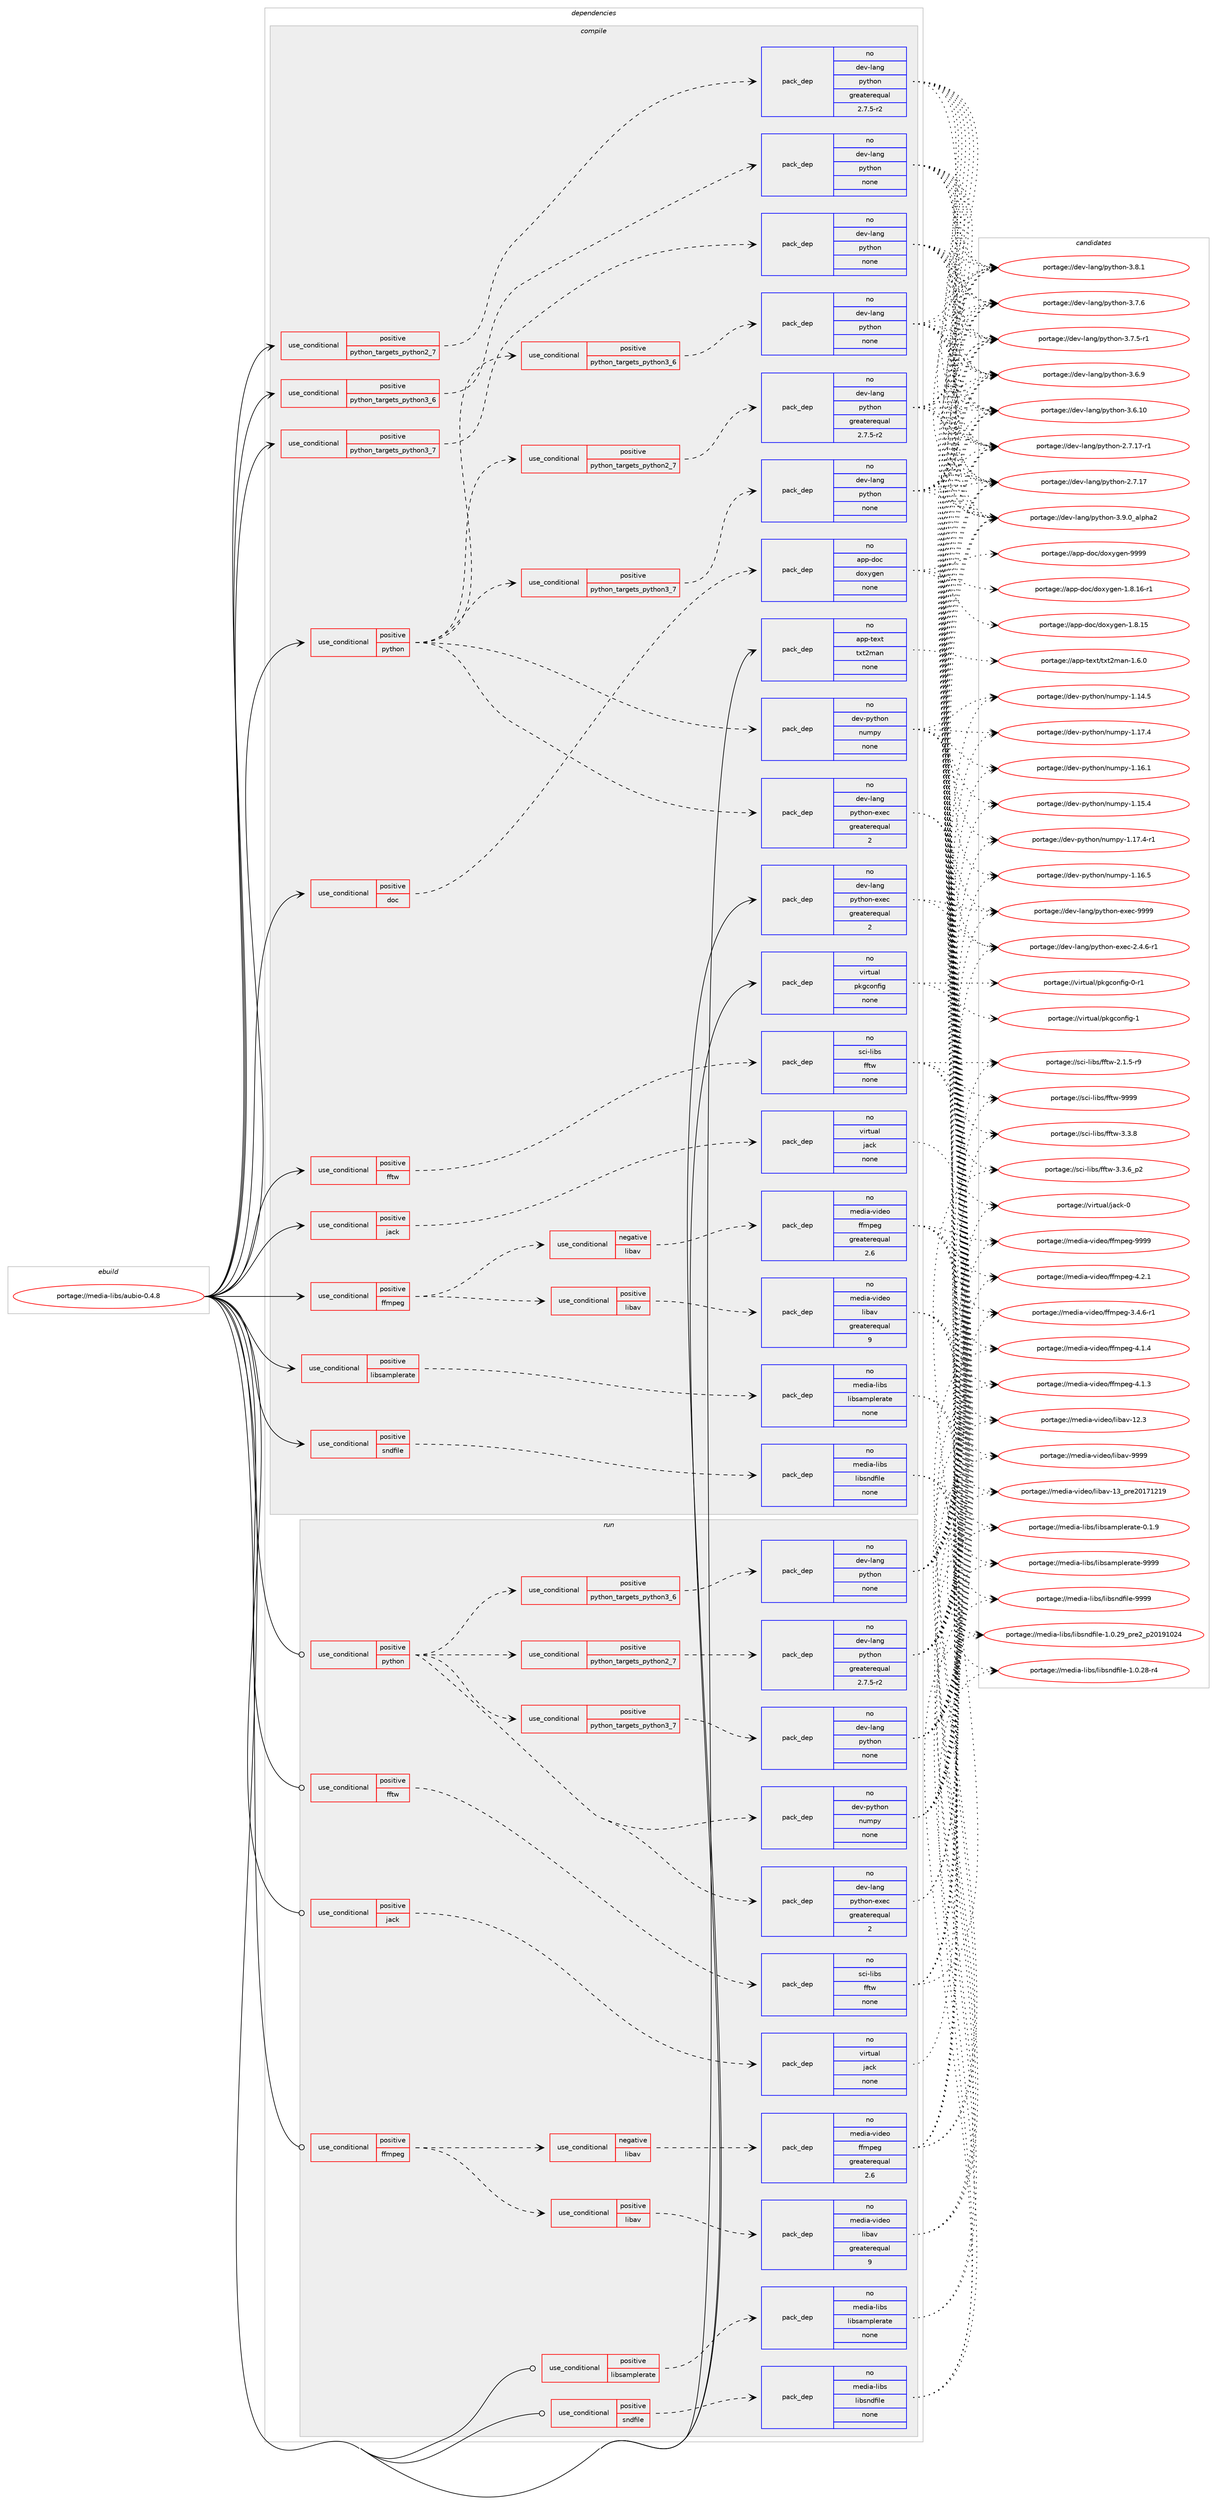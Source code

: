 digraph prolog {

# *************
# Graph options
# *************

newrank=true;
concentrate=true;
compound=true;
graph [rankdir=LR,fontname=Helvetica,fontsize=10,ranksep=1.5];#, ranksep=2.5, nodesep=0.2];
edge  [arrowhead=vee];
node  [fontname=Helvetica,fontsize=10];

# **********
# The ebuild
# **********

subgraph cluster_leftcol {
color=gray;
rank=same;
label=<<i>ebuild</i>>;
id [label="portage://media-libs/aubio-0.4.8", color=red, width=4, href="../media-libs/aubio-0.4.8.svg"];
}

# ****************
# The dependencies
# ****************

subgraph cluster_midcol {
color=gray;
label=<<i>dependencies</i>>;
subgraph cluster_compile {
fillcolor="#eeeeee";
style=filled;
label=<<i>compile</i>>;
subgraph cond49666 {
dependency216117 [label=<<TABLE BORDER="0" CELLBORDER="1" CELLSPACING="0" CELLPADDING="4"><TR><TD ROWSPAN="3" CELLPADDING="10">use_conditional</TD></TR><TR><TD>positive</TD></TR><TR><TD>doc</TD></TR></TABLE>>, shape=none, color=red];
subgraph pack163099 {
dependency216118 [label=<<TABLE BORDER="0" CELLBORDER="1" CELLSPACING="0" CELLPADDING="4" WIDTH="220"><TR><TD ROWSPAN="6" CELLPADDING="30">pack_dep</TD></TR><TR><TD WIDTH="110">no</TD></TR><TR><TD>app-doc</TD></TR><TR><TD>doxygen</TD></TR><TR><TD>none</TD></TR><TR><TD></TD></TR></TABLE>>, shape=none, color=blue];
}
dependency216117:e -> dependency216118:w [weight=20,style="dashed",arrowhead="vee"];
}
id:e -> dependency216117:w [weight=20,style="solid",arrowhead="vee"];
subgraph cond49667 {
dependency216119 [label=<<TABLE BORDER="0" CELLBORDER="1" CELLSPACING="0" CELLPADDING="4"><TR><TD ROWSPAN="3" CELLPADDING="10">use_conditional</TD></TR><TR><TD>positive</TD></TR><TR><TD>ffmpeg</TD></TR></TABLE>>, shape=none, color=red];
subgraph cond49668 {
dependency216120 [label=<<TABLE BORDER="0" CELLBORDER="1" CELLSPACING="0" CELLPADDING="4"><TR><TD ROWSPAN="3" CELLPADDING="10">use_conditional</TD></TR><TR><TD>negative</TD></TR><TR><TD>libav</TD></TR></TABLE>>, shape=none, color=red];
subgraph pack163100 {
dependency216121 [label=<<TABLE BORDER="0" CELLBORDER="1" CELLSPACING="0" CELLPADDING="4" WIDTH="220"><TR><TD ROWSPAN="6" CELLPADDING="30">pack_dep</TD></TR><TR><TD WIDTH="110">no</TD></TR><TR><TD>media-video</TD></TR><TR><TD>ffmpeg</TD></TR><TR><TD>greaterequal</TD></TR><TR><TD>2.6</TD></TR></TABLE>>, shape=none, color=blue];
}
dependency216120:e -> dependency216121:w [weight=20,style="dashed",arrowhead="vee"];
}
dependency216119:e -> dependency216120:w [weight=20,style="dashed",arrowhead="vee"];
subgraph cond49669 {
dependency216122 [label=<<TABLE BORDER="0" CELLBORDER="1" CELLSPACING="0" CELLPADDING="4"><TR><TD ROWSPAN="3" CELLPADDING="10">use_conditional</TD></TR><TR><TD>positive</TD></TR><TR><TD>libav</TD></TR></TABLE>>, shape=none, color=red];
subgraph pack163101 {
dependency216123 [label=<<TABLE BORDER="0" CELLBORDER="1" CELLSPACING="0" CELLPADDING="4" WIDTH="220"><TR><TD ROWSPAN="6" CELLPADDING="30">pack_dep</TD></TR><TR><TD WIDTH="110">no</TD></TR><TR><TD>media-video</TD></TR><TR><TD>libav</TD></TR><TR><TD>greaterequal</TD></TR><TR><TD>9</TD></TR></TABLE>>, shape=none, color=blue];
}
dependency216122:e -> dependency216123:w [weight=20,style="dashed",arrowhead="vee"];
}
dependency216119:e -> dependency216122:w [weight=20,style="dashed",arrowhead="vee"];
}
id:e -> dependency216119:w [weight=20,style="solid",arrowhead="vee"];
subgraph cond49670 {
dependency216124 [label=<<TABLE BORDER="0" CELLBORDER="1" CELLSPACING="0" CELLPADDING="4"><TR><TD ROWSPAN="3" CELLPADDING="10">use_conditional</TD></TR><TR><TD>positive</TD></TR><TR><TD>fftw</TD></TR></TABLE>>, shape=none, color=red];
subgraph pack163102 {
dependency216125 [label=<<TABLE BORDER="0" CELLBORDER="1" CELLSPACING="0" CELLPADDING="4" WIDTH="220"><TR><TD ROWSPAN="6" CELLPADDING="30">pack_dep</TD></TR><TR><TD WIDTH="110">no</TD></TR><TR><TD>sci-libs</TD></TR><TR><TD>fftw</TD></TR><TR><TD>none</TD></TR><TR><TD></TD></TR></TABLE>>, shape=none, color=blue];
}
dependency216124:e -> dependency216125:w [weight=20,style="dashed",arrowhead="vee"];
}
id:e -> dependency216124:w [weight=20,style="solid",arrowhead="vee"];
subgraph cond49671 {
dependency216126 [label=<<TABLE BORDER="0" CELLBORDER="1" CELLSPACING="0" CELLPADDING="4"><TR><TD ROWSPAN="3" CELLPADDING="10">use_conditional</TD></TR><TR><TD>positive</TD></TR><TR><TD>jack</TD></TR></TABLE>>, shape=none, color=red];
subgraph pack163103 {
dependency216127 [label=<<TABLE BORDER="0" CELLBORDER="1" CELLSPACING="0" CELLPADDING="4" WIDTH="220"><TR><TD ROWSPAN="6" CELLPADDING="30">pack_dep</TD></TR><TR><TD WIDTH="110">no</TD></TR><TR><TD>virtual</TD></TR><TR><TD>jack</TD></TR><TR><TD>none</TD></TR><TR><TD></TD></TR></TABLE>>, shape=none, color=blue];
}
dependency216126:e -> dependency216127:w [weight=20,style="dashed",arrowhead="vee"];
}
id:e -> dependency216126:w [weight=20,style="solid",arrowhead="vee"];
subgraph cond49672 {
dependency216128 [label=<<TABLE BORDER="0" CELLBORDER="1" CELLSPACING="0" CELLPADDING="4"><TR><TD ROWSPAN="3" CELLPADDING="10">use_conditional</TD></TR><TR><TD>positive</TD></TR><TR><TD>libsamplerate</TD></TR></TABLE>>, shape=none, color=red];
subgraph pack163104 {
dependency216129 [label=<<TABLE BORDER="0" CELLBORDER="1" CELLSPACING="0" CELLPADDING="4" WIDTH="220"><TR><TD ROWSPAN="6" CELLPADDING="30">pack_dep</TD></TR><TR><TD WIDTH="110">no</TD></TR><TR><TD>media-libs</TD></TR><TR><TD>libsamplerate</TD></TR><TR><TD>none</TD></TR><TR><TD></TD></TR></TABLE>>, shape=none, color=blue];
}
dependency216128:e -> dependency216129:w [weight=20,style="dashed",arrowhead="vee"];
}
id:e -> dependency216128:w [weight=20,style="solid",arrowhead="vee"];
subgraph cond49673 {
dependency216130 [label=<<TABLE BORDER="0" CELLBORDER="1" CELLSPACING="0" CELLPADDING="4"><TR><TD ROWSPAN="3" CELLPADDING="10">use_conditional</TD></TR><TR><TD>positive</TD></TR><TR><TD>python</TD></TR></TABLE>>, shape=none, color=red];
subgraph cond49674 {
dependency216131 [label=<<TABLE BORDER="0" CELLBORDER="1" CELLSPACING="0" CELLPADDING="4"><TR><TD ROWSPAN="3" CELLPADDING="10">use_conditional</TD></TR><TR><TD>positive</TD></TR><TR><TD>python_targets_python2_7</TD></TR></TABLE>>, shape=none, color=red];
subgraph pack163105 {
dependency216132 [label=<<TABLE BORDER="0" CELLBORDER="1" CELLSPACING="0" CELLPADDING="4" WIDTH="220"><TR><TD ROWSPAN="6" CELLPADDING="30">pack_dep</TD></TR><TR><TD WIDTH="110">no</TD></TR><TR><TD>dev-lang</TD></TR><TR><TD>python</TD></TR><TR><TD>greaterequal</TD></TR><TR><TD>2.7.5-r2</TD></TR></TABLE>>, shape=none, color=blue];
}
dependency216131:e -> dependency216132:w [weight=20,style="dashed",arrowhead="vee"];
}
dependency216130:e -> dependency216131:w [weight=20,style="dashed",arrowhead="vee"];
subgraph cond49675 {
dependency216133 [label=<<TABLE BORDER="0" CELLBORDER="1" CELLSPACING="0" CELLPADDING="4"><TR><TD ROWSPAN="3" CELLPADDING="10">use_conditional</TD></TR><TR><TD>positive</TD></TR><TR><TD>python_targets_python3_6</TD></TR></TABLE>>, shape=none, color=red];
subgraph pack163106 {
dependency216134 [label=<<TABLE BORDER="0" CELLBORDER="1" CELLSPACING="0" CELLPADDING="4" WIDTH="220"><TR><TD ROWSPAN="6" CELLPADDING="30">pack_dep</TD></TR><TR><TD WIDTH="110">no</TD></TR><TR><TD>dev-lang</TD></TR><TR><TD>python</TD></TR><TR><TD>none</TD></TR><TR><TD></TD></TR></TABLE>>, shape=none, color=blue];
}
dependency216133:e -> dependency216134:w [weight=20,style="dashed",arrowhead="vee"];
}
dependency216130:e -> dependency216133:w [weight=20,style="dashed",arrowhead="vee"];
subgraph cond49676 {
dependency216135 [label=<<TABLE BORDER="0" CELLBORDER="1" CELLSPACING="0" CELLPADDING="4"><TR><TD ROWSPAN="3" CELLPADDING="10">use_conditional</TD></TR><TR><TD>positive</TD></TR><TR><TD>python_targets_python3_7</TD></TR></TABLE>>, shape=none, color=red];
subgraph pack163107 {
dependency216136 [label=<<TABLE BORDER="0" CELLBORDER="1" CELLSPACING="0" CELLPADDING="4" WIDTH="220"><TR><TD ROWSPAN="6" CELLPADDING="30">pack_dep</TD></TR><TR><TD WIDTH="110">no</TD></TR><TR><TD>dev-lang</TD></TR><TR><TD>python</TD></TR><TR><TD>none</TD></TR><TR><TD></TD></TR></TABLE>>, shape=none, color=blue];
}
dependency216135:e -> dependency216136:w [weight=20,style="dashed",arrowhead="vee"];
}
dependency216130:e -> dependency216135:w [weight=20,style="dashed",arrowhead="vee"];
subgraph pack163108 {
dependency216137 [label=<<TABLE BORDER="0" CELLBORDER="1" CELLSPACING="0" CELLPADDING="4" WIDTH="220"><TR><TD ROWSPAN="6" CELLPADDING="30">pack_dep</TD></TR><TR><TD WIDTH="110">no</TD></TR><TR><TD>dev-lang</TD></TR><TR><TD>python-exec</TD></TR><TR><TD>greaterequal</TD></TR><TR><TD>2</TD></TR></TABLE>>, shape=none, color=blue];
}
dependency216130:e -> dependency216137:w [weight=20,style="dashed",arrowhead="vee"];
subgraph pack163109 {
dependency216138 [label=<<TABLE BORDER="0" CELLBORDER="1" CELLSPACING="0" CELLPADDING="4" WIDTH="220"><TR><TD ROWSPAN="6" CELLPADDING="30">pack_dep</TD></TR><TR><TD WIDTH="110">no</TD></TR><TR><TD>dev-python</TD></TR><TR><TD>numpy</TD></TR><TR><TD>none</TD></TR><TR><TD></TD></TR></TABLE>>, shape=none, color=blue];
}
dependency216130:e -> dependency216138:w [weight=20,style="dashed",arrowhead="vee"];
}
id:e -> dependency216130:w [weight=20,style="solid",arrowhead="vee"];
subgraph cond49677 {
dependency216139 [label=<<TABLE BORDER="0" CELLBORDER="1" CELLSPACING="0" CELLPADDING="4"><TR><TD ROWSPAN="3" CELLPADDING="10">use_conditional</TD></TR><TR><TD>positive</TD></TR><TR><TD>python_targets_python2_7</TD></TR></TABLE>>, shape=none, color=red];
subgraph pack163110 {
dependency216140 [label=<<TABLE BORDER="0" CELLBORDER="1" CELLSPACING="0" CELLPADDING="4" WIDTH="220"><TR><TD ROWSPAN="6" CELLPADDING="30">pack_dep</TD></TR><TR><TD WIDTH="110">no</TD></TR><TR><TD>dev-lang</TD></TR><TR><TD>python</TD></TR><TR><TD>greaterequal</TD></TR><TR><TD>2.7.5-r2</TD></TR></TABLE>>, shape=none, color=blue];
}
dependency216139:e -> dependency216140:w [weight=20,style="dashed",arrowhead="vee"];
}
id:e -> dependency216139:w [weight=20,style="solid",arrowhead="vee"];
subgraph cond49678 {
dependency216141 [label=<<TABLE BORDER="0" CELLBORDER="1" CELLSPACING="0" CELLPADDING="4"><TR><TD ROWSPAN="3" CELLPADDING="10">use_conditional</TD></TR><TR><TD>positive</TD></TR><TR><TD>python_targets_python3_6</TD></TR></TABLE>>, shape=none, color=red];
subgraph pack163111 {
dependency216142 [label=<<TABLE BORDER="0" CELLBORDER="1" CELLSPACING="0" CELLPADDING="4" WIDTH="220"><TR><TD ROWSPAN="6" CELLPADDING="30">pack_dep</TD></TR><TR><TD WIDTH="110">no</TD></TR><TR><TD>dev-lang</TD></TR><TR><TD>python</TD></TR><TR><TD>none</TD></TR><TR><TD></TD></TR></TABLE>>, shape=none, color=blue];
}
dependency216141:e -> dependency216142:w [weight=20,style="dashed",arrowhead="vee"];
}
id:e -> dependency216141:w [weight=20,style="solid",arrowhead="vee"];
subgraph cond49679 {
dependency216143 [label=<<TABLE BORDER="0" CELLBORDER="1" CELLSPACING="0" CELLPADDING="4"><TR><TD ROWSPAN="3" CELLPADDING="10">use_conditional</TD></TR><TR><TD>positive</TD></TR><TR><TD>python_targets_python3_7</TD></TR></TABLE>>, shape=none, color=red];
subgraph pack163112 {
dependency216144 [label=<<TABLE BORDER="0" CELLBORDER="1" CELLSPACING="0" CELLPADDING="4" WIDTH="220"><TR><TD ROWSPAN="6" CELLPADDING="30">pack_dep</TD></TR><TR><TD WIDTH="110">no</TD></TR><TR><TD>dev-lang</TD></TR><TR><TD>python</TD></TR><TR><TD>none</TD></TR><TR><TD></TD></TR></TABLE>>, shape=none, color=blue];
}
dependency216143:e -> dependency216144:w [weight=20,style="dashed",arrowhead="vee"];
}
id:e -> dependency216143:w [weight=20,style="solid",arrowhead="vee"];
subgraph cond49680 {
dependency216145 [label=<<TABLE BORDER="0" CELLBORDER="1" CELLSPACING="0" CELLPADDING="4"><TR><TD ROWSPAN="3" CELLPADDING="10">use_conditional</TD></TR><TR><TD>positive</TD></TR><TR><TD>sndfile</TD></TR></TABLE>>, shape=none, color=red];
subgraph pack163113 {
dependency216146 [label=<<TABLE BORDER="0" CELLBORDER="1" CELLSPACING="0" CELLPADDING="4" WIDTH="220"><TR><TD ROWSPAN="6" CELLPADDING="30">pack_dep</TD></TR><TR><TD WIDTH="110">no</TD></TR><TR><TD>media-libs</TD></TR><TR><TD>libsndfile</TD></TR><TR><TD>none</TD></TR><TR><TD></TD></TR></TABLE>>, shape=none, color=blue];
}
dependency216145:e -> dependency216146:w [weight=20,style="dashed",arrowhead="vee"];
}
id:e -> dependency216145:w [weight=20,style="solid",arrowhead="vee"];
subgraph pack163114 {
dependency216147 [label=<<TABLE BORDER="0" CELLBORDER="1" CELLSPACING="0" CELLPADDING="4" WIDTH="220"><TR><TD ROWSPAN="6" CELLPADDING="30">pack_dep</TD></TR><TR><TD WIDTH="110">no</TD></TR><TR><TD>app-text</TD></TR><TR><TD>txt2man</TD></TR><TR><TD>none</TD></TR><TR><TD></TD></TR></TABLE>>, shape=none, color=blue];
}
id:e -> dependency216147:w [weight=20,style="solid",arrowhead="vee"];
subgraph pack163115 {
dependency216148 [label=<<TABLE BORDER="0" CELLBORDER="1" CELLSPACING="0" CELLPADDING="4" WIDTH="220"><TR><TD ROWSPAN="6" CELLPADDING="30">pack_dep</TD></TR><TR><TD WIDTH="110">no</TD></TR><TR><TD>dev-lang</TD></TR><TR><TD>python-exec</TD></TR><TR><TD>greaterequal</TD></TR><TR><TD>2</TD></TR></TABLE>>, shape=none, color=blue];
}
id:e -> dependency216148:w [weight=20,style="solid",arrowhead="vee"];
subgraph pack163116 {
dependency216149 [label=<<TABLE BORDER="0" CELLBORDER="1" CELLSPACING="0" CELLPADDING="4" WIDTH="220"><TR><TD ROWSPAN="6" CELLPADDING="30">pack_dep</TD></TR><TR><TD WIDTH="110">no</TD></TR><TR><TD>virtual</TD></TR><TR><TD>pkgconfig</TD></TR><TR><TD>none</TD></TR><TR><TD></TD></TR></TABLE>>, shape=none, color=blue];
}
id:e -> dependency216149:w [weight=20,style="solid",arrowhead="vee"];
}
subgraph cluster_compileandrun {
fillcolor="#eeeeee";
style=filled;
label=<<i>compile and run</i>>;
}
subgraph cluster_run {
fillcolor="#eeeeee";
style=filled;
label=<<i>run</i>>;
subgraph cond49681 {
dependency216150 [label=<<TABLE BORDER="0" CELLBORDER="1" CELLSPACING="0" CELLPADDING="4"><TR><TD ROWSPAN="3" CELLPADDING="10">use_conditional</TD></TR><TR><TD>positive</TD></TR><TR><TD>ffmpeg</TD></TR></TABLE>>, shape=none, color=red];
subgraph cond49682 {
dependency216151 [label=<<TABLE BORDER="0" CELLBORDER="1" CELLSPACING="0" CELLPADDING="4"><TR><TD ROWSPAN="3" CELLPADDING="10">use_conditional</TD></TR><TR><TD>negative</TD></TR><TR><TD>libav</TD></TR></TABLE>>, shape=none, color=red];
subgraph pack163117 {
dependency216152 [label=<<TABLE BORDER="0" CELLBORDER="1" CELLSPACING="0" CELLPADDING="4" WIDTH="220"><TR><TD ROWSPAN="6" CELLPADDING="30">pack_dep</TD></TR><TR><TD WIDTH="110">no</TD></TR><TR><TD>media-video</TD></TR><TR><TD>ffmpeg</TD></TR><TR><TD>greaterequal</TD></TR><TR><TD>2.6</TD></TR></TABLE>>, shape=none, color=blue];
}
dependency216151:e -> dependency216152:w [weight=20,style="dashed",arrowhead="vee"];
}
dependency216150:e -> dependency216151:w [weight=20,style="dashed",arrowhead="vee"];
subgraph cond49683 {
dependency216153 [label=<<TABLE BORDER="0" CELLBORDER="1" CELLSPACING="0" CELLPADDING="4"><TR><TD ROWSPAN="3" CELLPADDING="10">use_conditional</TD></TR><TR><TD>positive</TD></TR><TR><TD>libav</TD></TR></TABLE>>, shape=none, color=red];
subgraph pack163118 {
dependency216154 [label=<<TABLE BORDER="0" CELLBORDER="1" CELLSPACING="0" CELLPADDING="4" WIDTH="220"><TR><TD ROWSPAN="6" CELLPADDING="30">pack_dep</TD></TR><TR><TD WIDTH="110">no</TD></TR><TR><TD>media-video</TD></TR><TR><TD>libav</TD></TR><TR><TD>greaterequal</TD></TR><TR><TD>9</TD></TR></TABLE>>, shape=none, color=blue];
}
dependency216153:e -> dependency216154:w [weight=20,style="dashed",arrowhead="vee"];
}
dependency216150:e -> dependency216153:w [weight=20,style="dashed",arrowhead="vee"];
}
id:e -> dependency216150:w [weight=20,style="solid",arrowhead="odot"];
subgraph cond49684 {
dependency216155 [label=<<TABLE BORDER="0" CELLBORDER="1" CELLSPACING="0" CELLPADDING="4"><TR><TD ROWSPAN="3" CELLPADDING="10">use_conditional</TD></TR><TR><TD>positive</TD></TR><TR><TD>fftw</TD></TR></TABLE>>, shape=none, color=red];
subgraph pack163119 {
dependency216156 [label=<<TABLE BORDER="0" CELLBORDER="1" CELLSPACING="0" CELLPADDING="4" WIDTH="220"><TR><TD ROWSPAN="6" CELLPADDING="30">pack_dep</TD></TR><TR><TD WIDTH="110">no</TD></TR><TR><TD>sci-libs</TD></TR><TR><TD>fftw</TD></TR><TR><TD>none</TD></TR><TR><TD></TD></TR></TABLE>>, shape=none, color=blue];
}
dependency216155:e -> dependency216156:w [weight=20,style="dashed",arrowhead="vee"];
}
id:e -> dependency216155:w [weight=20,style="solid",arrowhead="odot"];
subgraph cond49685 {
dependency216157 [label=<<TABLE BORDER="0" CELLBORDER="1" CELLSPACING="0" CELLPADDING="4"><TR><TD ROWSPAN="3" CELLPADDING="10">use_conditional</TD></TR><TR><TD>positive</TD></TR><TR><TD>jack</TD></TR></TABLE>>, shape=none, color=red];
subgraph pack163120 {
dependency216158 [label=<<TABLE BORDER="0" CELLBORDER="1" CELLSPACING="0" CELLPADDING="4" WIDTH="220"><TR><TD ROWSPAN="6" CELLPADDING="30">pack_dep</TD></TR><TR><TD WIDTH="110">no</TD></TR><TR><TD>virtual</TD></TR><TR><TD>jack</TD></TR><TR><TD>none</TD></TR><TR><TD></TD></TR></TABLE>>, shape=none, color=blue];
}
dependency216157:e -> dependency216158:w [weight=20,style="dashed",arrowhead="vee"];
}
id:e -> dependency216157:w [weight=20,style="solid",arrowhead="odot"];
subgraph cond49686 {
dependency216159 [label=<<TABLE BORDER="0" CELLBORDER="1" CELLSPACING="0" CELLPADDING="4"><TR><TD ROWSPAN="3" CELLPADDING="10">use_conditional</TD></TR><TR><TD>positive</TD></TR><TR><TD>libsamplerate</TD></TR></TABLE>>, shape=none, color=red];
subgraph pack163121 {
dependency216160 [label=<<TABLE BORDER="0" CELLBORDER="1" CELLSPACING="0" CELLPADDING="4" WIDTH="220"><TR><TD ROWSPAN="6" CELLPADDING="30">pack_dep</TD></TR><TR><TD WIDTH="110">no</TD></TR><TR><TD>media-libs</TD></TR><TR><TD>libsamplerate</TD></TR><TR><TD>none</TD></TR><TR><TD></TD></TR></TABLE>>, shape=none, color=blue];
}
dependency216159:e -> dependency216160:w [weight=20,style="dashed",arrowhead="vee"];
}
id:e -> dependency216159:w [weight=20,style="solid",arrowhead="odot"];
subgraph cond49687 {
dependency216161 [label=<<TABLE BORDER="0" CELLBORDER="1" CELLSPACING="0" CELLPADDING="4"><TR><TD ROWSPAN="3" CELLPADDING="10">use_conditional</TD></TR><TR><TD>positive</TD></TR><TR><TD>python</TD></TR></TABLE>>, shape=none, color=red];
subgraph cond49688 {
dependency216162 [label=<<TABLE BORDER="0" CELLBORDER="1" CELLSPACING="0" CELLPADDING="4"><TR><TD ROWSPAN="3" CELLPADDING="10">use_conditional</TD></TR><TR><TD>positive</TD></TR><TR><TD>python_targets_python2_7</TD></TR></TABLE>>, shape=none, color=red];
subgraph pack163122 {
dependency216163 [label=<<TABLE BORDER="0" CELLBORDER="1" CELLSPACING="0" CELLPADDING="4" WIDTH="220"><TR><TD ROWSPAN="6" CELLPADDING="30">pack_dep</TD></TR><TR><TD WIDTH="110">no</TD></TR><TR><TD>dev-lang</TD></TR><TR><TD>python</TD></TR><TR><TD>greaterequal</TD></TR><TR><TD>2.7.5-r2</TD></TR></TABLE>>, shape=none, color=blue];
}
dependency216162:e -> dependency216163:w [weight=20,style="dashed",arrowhead="vee"];
}
dependency216161:e -> dependency216162:w [weight=20,style="dashed",arrowhead="vee"];
subgraph cond49689 {
dependency216164 [label=<<TABLE BORDER="0" CELLBORDER="1" CELLSPACING="0" CELLPADDING="4"><TR><TD ROWSPAN="3" CELLPADDING="10">use_conditional</TD></TR><TR><TD>positive</TD></TR><TR><TD>python_targets_python3_6</TD></TR></TABLE>>, shape=none, color=red];
subgraph pack163123 {
dependency216165 [label=<<TABLE BORDER="0" CELLBORDER="1" CELLSPACING="0" CELLPADDING="4" WIDTH="220"><TR><TD ROWSPAN="6" CELLPADDING="30">pack_dep</TD></TR><TR><TD WIDTH="110">no</TD></TR><TR><TD>dev-lang</TD></TR><TR><TD>python</TD></TR><TR><TD>none</TD></TR><TR><TD></TD></TR></TABLE>>, shape=none, color=blue];
}
dependency216164:e -> dependency216165:w [weight=20,style="dashed",arrowhead="vee"];
}
dependency216161:e -> dependency216164:w [weight=20,style="dashed",arrowhead="vee"];
subgraph cond49690 {
dependency216166 [label=<<TABLE BORDER="0" CELLBORDER="1" CELLSPACING="0" CELLPADDING="4"><TR><TD ROWSPAN="3" CELLPADDING="10">use_conditional</TD></TR><TR><TD>positive</TD></TR><TR><TD>python_targets_python3_7</TD></TR></TABLE>>, shape=none, color=red];
subgraph pack163124 {
dependency216167 [label=<<TABLE BORDER="0" CELLBORDER="1" CELLSPACING="0" CELLPADDING="4" WIDTH="220"><TR><TD ROWSPAN="6" CELLPADDING="30">pack_dep</TD></TR><TR><TD WIDTH="110">no</TD></TR><TR><TD>dev-lang</TD></TR><TR><TD>python</TD></TR><TR><TD>none</TD></TR><TR><TD></TD></TR></TABLE>>, shape=none, color=blue];
}
dependency216166:e -> dependency216167:w [weight=20,style="dashed",arrowhead="vee"];
}
dependency216161:e -> dependency216166:w [weight=20,style="dashed",arrowhead="vee"];
subgraph pack163125 {
dependency216168 [label=<<TABLE BORDER="0" CELLBORDER="1" CELLSPACING="0" CELLPADDING="4" WIDTH="220"><TR><TD ROWSPAN="6" CELLPADDING="30">pack_dep</TD></TR><TR><TD WIDTH="110">no</TD></TR><TR><TD>dev-lang</TD></TR><TR><TD>python-exec</TD></TR><TR><TD>greaterequal</TD></TR><TR><TD>2</TD></TR></TABLE>>, shape=none, color=blue];
}
dependency216161:e -> dependency216168:w [weight=20,style="dashed",arrowhead="vee"];
subgraph pack163126 {
dependency216169 [label=<<TABLE BORDER="0" CELLBORDER="1" CELLSPACING="0" CELLPADDING="4" WIDTH="220"><TR><TD ROWSPAN="6" CELLPADDING="30">pack_dep</TD></TR><TR><TD WIDTH="110">no</TD></TR><TR><TD>dev-python</TD></TR><TR><TD>numpy</TD></TR><TR><TD>none</TD></TR><TR><TD></TD></TR></TABLE>>, shape=none, color=blue];
}
dependency216161:e -> dependency216169:w [weight=20,style="dashed",arrowhead="vee"];
}
id:e -> dependency216161:w [weight=20,style="solid",arrowhead="odot"];
subgraph cond49691 {
dependency216170 [label=<<TABLE BORDER="0" CELLBORDER="1" CELLSPACING="0" CELLPADDING="4"><TR><TD ROWSPAN="3" CELLPADDING="10">use_conditional</TD></TR><TR><TD>positive</TD></TR><TR><TD>sndfile</TD></TR></TABLE>>, shape=none, color=red];
subgraph pack163127 {
dependency216171 [label=<<TABLE BORDER="0" CELLBORDER="1" CELLSPACING="0" CELLPADDING="4" WIDTH="220"><TR><TD ROWSPAN="6" CELLPADDING="30">pack_dep</TD></TR><TR><TD WIDTH="110">no</TD></TR><TR><TD>media-libs</TD></TR><TR><TD>libsndfile</TD></TR><TR><TD>none</TD></TR><TR><TD></TD></TR></TABLE>>, shape=none, color=blue];
}
dependency216170:e -> dependency216171:w [weight=20,style="dashed",arrowhead="vee"];
}
id:e -> dependency216170:w [weight=20,style="solid",arrowhead="odot"];
}
}

# **************
# The candidates
# **************

subgraph cluster_choices {
rank=same;
color=gray;
label=<<i>candidates</i>>;

subgraph choice163099 {
color=black;
nodesep=1;
choice971121124510011199471001111201211031011104557575757 [label="portage://app-doc/doxygen-9999", color=red, width=4,href="../app-doc/doxygen-9999.svg"];
choice97112112451001119947100111120121103101110454946564649544511449 [label="portage://app-doc/doxygen-1.8.16-r1", color=red, width=4,href="../app-doc/doxygen-1.8.16-r1.svg"];
choice9711211245100111994710011112012110310111045494656464953 [label="portage://app-doc/doxygen-1.8.15", color=red, width=4,href="../app-doc/doxygen-1.8.15.svg"];
dependency216118:e -> choice971121124510011199471001111201211031011104557575757:w [style=dotted,weight="100"];
dependency216118:e -> choice97112112451001119947100111120121103101110454946564649544511449:w [style=dotted,weight="100"];
dependency216118:e -> choice9711211245100111994710011112012110310111045494656464953:w [style=dotted,weight="100"];
}
subgraph choice163100 {
color=black;
nodesep=1;
choice1091011001059745118105100101111471021021091121011034557575757 [label="portage://media-video/ffmpeg-9999", color=red, width=4,href="../media-video/ffmpeg-9999.svg"];
choice109101100105974511810510010111147102102109112101103455246504649 [label="portage://media-video/ffmpeg-4.2.1", color=red, width=4,href="../media-video/ffmpeg-4.2.1.svg"];
choice109101100105974511810510010111147102102109112101103455246494652 [label="portage://media-video/ffmpeg-4.1.4", color=red, width=4,href="../media-video/ffmpeg-4.1.4.svg"];
choice109101100105974511810510010111147102102109112101103455246494651 [label="portage://media-video/ffmpeg-4.1.3", color=red, width=4,href="../media-video/ffmpeg-4.1.3.svg"];
choice1091011001059745118105100101111471021021091121011034551465246544511449 [label="portage://media-video/ffmpeg-3.4.6-r1", color=red, width=4,href="../media-video/ffmpeg-3.4.6-r1.svg"];
dependency216121:e -> choice1091011001059745118105100101111471021021091121011034557575757:w [style=dotted,weight="100"];
dependency216121:e -> choice109101100105974511810510010111147102102109112101103455246504649:w [style=dotted,weight="100"];
dependency216121:e -> choice109101100105974511810510010111147102102109112101103455246494652:w [style=dotted,weight="100"];
dependency216121:e -> choice109101100105974511810510010111147102102109112101103455246494651:w [style=dotted,weight="100"];
dependency216121:e -> choice1091011001059745118105100101111471021021091121011034551465246544511449:w [style=dotted,weight="100"];
}
subgraph choice163101 {
color=black;
nodesep=1;
choice10910110010597451181051001011114710810598971184557575757 [label="portage://media-video/libav-9999", color=red, width=4,href="../media-video/libav-9999.svg"];
choice1091011001059745118105100101111471081059897118454951951121141015048495549504957 [label="portage://media-video/libav-13_pre20171219", color=red, width=4,href="../media-video/libav-13_pre20171219.svg"];
choice10910110010597451181051001011114710810598971184549504651 [label="portage://media-video/libav-12.3", color=red, width=4,href="../media-video/libav-12.3.svg"];
dependency216123:e -> choice10910110010597451181051001011114710810598971184557575757:w [style=dotted,weight="100"];
dependency216123:e -> choice1091011001059745118105100101111471081059897118454951951121141015048495549504957:w [style=dotted,weight="100"];
dependency216123:e -> choice10910110010597451181051001011114710810598971184549504651:w [style=dotted,weight="100"];
}
subgraph choice163102 {
color=black;
nodesep=1;
choice115991054510810598115471021021161194557575757 [label="portage://sci-libs/fftw-9999", color=red, width=4,href="../sci-libs/fftw-9999.svg"];
choice11599105451081059811547102102116119455146514656 [label="portage://sci-libs/fftw-3.3.8", color=red, width=4,href="../sci-libs/fftw-3.3.8.svg"];
choice115991054510810598115471021021161194551465146549511250 [label="portage://sci-libs/fftw-3.3.6_p2", color=red, width=4,href="../sci-libs/fftw-3.3.6_p2.svg"];
choice115991054510810598115471021021161194550464946534511457 [label="portage://sci-libs/fftw-2.1.5-r9", color=red, width=4,href="../sci-libs/fftw-2.1.5-r9.svg"];
dependency216125:e -> choice115991054510810598115471021021161194557575757:w [style=dotted,weight="100"];
dependency216125:e -> choice11599105451081059811547102102116119455146514656:w [style=dotted,weight="100"];
dependency216125:e -> choice115991054510810598115471021021161194551465146549511250:w [style=dotted,weight="100"];
dependency216125:e -> choice115991054510810598115471021021161194550464946534511457:w [style=dotted,weight="100"];
}
subgraph choice163103 {
color=black;
nodesep=1;
choice118105114116117971084710697991074548 [label="portage://virtual/jack-0", color=red, width=4,href="../virtual/jack-0.svg"];
dependency216127:e -> choice118105114116117971084710697991074548:w [style=dotted,weight="100"];
}
subgraph choice163104 {
color=black;
nodesep=1;
choice109101100105974510810598115471081059811597109112108101114971161014557575757 [label="portage://media-libs/libsamplerate-9999", color=red, width=4,href="../media-libs/libsamplerate-9999.svg"];
choice10910110010597451081059811547108105981159710911210810111497116101454846494657 [label="portage://media-libs/libsamplerate-0.1.9", color=red, width=4,href="../media-libs/libsamplerate-0.1.9.svg"];
dependency216129:e -> choice109101100105974510810598115471081059811597109112108101114971161014557575757:w [style=dotted,weight="100"];
dependency216129:e -> choice10910110010597451081059811547108105981159710911210810111497116101454846494657:w [style=dotted,weight="100"];
}
subgraph choice163105 {
color=black;
nodesep=1;
choice10010111845108971101034711212111610411111045514657464895971081121049750 [label="portage://dev-lang/python-3.9.0_alpha2", color=red, width=4,href="../dev-lang/python-3.9.0_alpha2.svg"];
choice100101118451089711010347112121116104111110455146564649 [label="portage://dev-lang/python-3.8.1", color=red, width=4,href="../dev-lang/python-3.8.1.svg"];
choice100101118451089711010347112121116104111110455146554654 [label="portage://dev-lang/python-3.7.6", color=red, width=4,href="../dev-lang/python-3.7.6.svg"];
choice1001011184510897110103471121211161041111104551465546534511449 [label="portage://dev-lang/python-3.7.5-r1", color=red, width=4,href="../dev-lang/python-3.7.5-r1.svg"];
choice100101118451089711010347112121116104111110455146544657 [label="portage://dev-lang/python-3.6.9", color=red, width=4,href="../dev-lang/python-3.6.9.svg"];
choice10010111845108971101034711212111610411111045514654464948 [label="portage://dev-lang/python-3.6.10", color=red, width=4,href="../dev-lang/python-3.6.10.svg"];
choice100101118451089711010347112121116104111110455046554649554511449 [label="portage://dev-lang/python-2.7.17-r1", color=red, width=4,href="../dev-lang/python-2.7.17-r1.svg"];
choice10010111845108971101034711212111610411111045504655464955 [label="portage://dev-lang/python-2.7.17", color=red, width=4,href="../dev-lang/python-2.7.17.svg"];
dependency216132:e -> choice10010111845108971101034711212111610411111045514657464895971081121049750:w [style=dotted,weight="100"];
dependency216132:e -> choice100101118451089711010347112121116104111110455146564649:w [style=dotted,weight="100"];
dependency216132:e -> choice100101118451089711010347112121116104111110455146554654:w [style=dotted,weight="100"];
dependency216132:e -> choice1001011184510897110103471121211161041111104551465546534511449:w [style=dotted,weight="100"];
dependency216132:e -> choice100101118451089711010347112121116104111110455146544657:w [style=dotted,weight="100"];
dependency216132:e -> choice10010111845108971101034711212111610411111045514654464948:w [style=dotted,weight="100"];
dependency216132:e -> choice100101118451089711010347112121116104111110455046554649554511449:w [style=dotted,weight="100"];
dependency216132:e -> choice10010111845108971101034711212111610411111045504655464955:w [style=dotted,weight="100"];
}
subgraph choice163106 {
color=black;
nodesep=1;
choice10010111845108971101034711212111610411111045514657464895971081121049750 [label="portage://dev-lang/python-3.9.0_alpha2", color=red, width=4,href="../dev-lang/python-3.9.0_alpha2.svg"];
choice100101118451089711010347112121116104111110455146564649 [label="portage://dev-lang/python-3.8.1", color=red, width=4,href="../dev-lang/python-3.8.1.svg"];
choice100101118451089711010347112121116104111110455146554654 [label="portage://dev-lang/python-3.7.6", color=red, width=4,href="../dev-lang/python-3.7.6.svg"];
choice1001011184510897110103471121211161041111104551465546534511449 [label="portage://dev-lang/python-3.7.5-r1", color=red, width=4,href="../dev-lang/python-3.7.5-r1.svg"];
choice100101118451089711010347112121116104111110455146544657 [label="portage://dev-lang/python-3.6.9", color=red, width=4,href="../dev-lang/python-3.6.9.svg"];
choice10010111845108971101034711212111610411111045514654464948 [label="portage://dev-lang/python-3.6.10", color=red, width=4,href="../dev-lang/python-3.6.10.svg"];
choice100101118451089711010347112121116104111110455046554649554511449 [label="portage://dev-lang/python-2.7.17-r1", color=red, width=4,href="../dev-lang/python-2.7.17-r1.svg"];
choice10010111845108971101034711212111610411111045504655464955 [label="portage://dev-lang/python-2.7.17", color=red, width=4,href="../dev-lang/python-2.7.17.svg"];
dependency216134:e -> choice10010111845108971101034711212111610411111045514657464895971081121049750:w [style=dotted,weight="100"];
dependency216134:e -> choice100101118451089711010347112121116104111110455146564649:w [style=dotted,weight="100"];
dependency216134:e -> choice100101118451089711010347112121116104111110455146554654:w [style=dotted,weight="100"];
dependency216134:e -> choice1001011184510897110103471121211161041111104551465546534511449:w [style=dotted,weight="100"];
dependency216134:e -> choice100101118451089711010347112121116104111110455146544657:w [style=dotted,weight="100"];
dependency216134:e -> choice10010111845108971101034711212111610411111045514654464948:w [style=dotted,weight="100"];
dependency216134:e -> choice100101118451089711010347112121116104111110455046554649554511449:w [style=dotted,weight="100"];
dependency216134:e -> choice10010111845108971101034711212111610411111045504655464955:w [style=dotted,weight="100"];
}
subgraph choice163107 {
color=black;
nodesep=1;
choice10010111845108971101034711212111610411111045514657464895971081121049750 [label="portage://dev-lang/python-3.9.0_alpha2", color=red, width=4,href="../dev-lang/python-3.9.0_alpha2.svg"];
choice100101118451089711010347112121116104111110455146564649 [label="portage://dev-lang/python-3.8.1", color=red, width=4,href="../dev-lang/python-3.8.1.svg"];
choice100101118451089711010347112121116104111110455146554654 [label="portage://dev-lang/python-3.7.6", color=red, width=4,href="../dev-lang/python-3.7.6.svg"];
choice1001011184510897110103471121211161041111104551465546534511449 [label="portage://dev-lang/python-3.7.5-r1", color=red, width=4,href="../dev-lang/python-3.7.5-r1.svg"];
choice100101118451089711010347112121116104111110455146544657 [label="portage://dev-lang/python-3.6.9", color=red, width=4,href="../dev-lang/python-3.6.9.svg"];
choice10010111845108971101034711212111610411111045514654464948 [label="portage://dev-lang/python-3.6.10", color=red, width=4,href="../dev-lang/python-3.6.10.svg"];
choice100101118451089711010347112121116104111110455046554649554511449 [label="portage://dev-lang/python-2.7.17-r1", color=red, width=4,href="../dev-lang/python-2.7.17-r1.svg"];
choice10010111845108971101034711212111610411111045504655464955 [label="portage://dev-lang/python-2.7.17", color=red, width=4,href="../dev-lang/python-2.7.17.svg"];
dependency216136:e -> choice10010111845108971101034711212111610411111045514657464895971081121049750:w [style=dotted,weight="100"];
dependency216136:e -> choice100101118451089711010347112121116104111110455146564649:w [style=dotted,weight="100"];
dependency216136:e -> choice100101118451089711010347112121116104111110455146554654:w [style=dotted,weight="100"];
dependency216136:e -> choice1001011184510897110103471121211161041111104551465546534511449:w [style=dotted,weight="100"];
dependency216136:e -> choice100101118451089711010347112121116104111110455146544657:w [style=dotted,weight="100"];
dependency216136:e -> choice10010111845108971101034711212111610411111045514654464948:w [style=dotted,weight="100"];
dependency216136:e -> choice100101118451089711010347112121116104111110455046554649554511449:w [style=dotted,weight="100"];
dependency216136:e -> choice10010111845108971101034711212111610411111045504655464955:w [style=dotted,weight="100"];
}
subgraph choice163108 {
color=black;
nodesep=1;
choice10010111845108971101034711212111610411111045101120101994557575757 [label="portage://dev-lang/python-exec-9999", color=red, width=4,href="../dev-lang/python-exec-9999.svg"];
choice10010111845108971101034711212111610411111045101120101994550465246544511449 [label="portage://dev-lang/python-exec-2.4.6-r1", color=red, width=4,href="../dev-lang/python-exec-2.4.6-r1.svg"];
dependency216137:e -> choice10010111845108971101034711212111610411111045101120101994557575757:w [style=dotted,weight="100"];
dependency216137:e -> choice10010111845108971101034711212111610411111045101120101994550465246544511449:w [style=dotted,weight="100"];
}
subgraph choice163109 {
color=black;
nodesep=1;
choice1001011184511212111610411111047110117109112121454946495546524511449 [label="portage://dev-python/numpy-1.17.4-r1", color=red, width=4,href="../dev-python/numpy-1.17.4-r1.svg"];
choice100101118451121211161041111104711011710911212145494649554652 [label="portage://dev-python/numpy-1.17.4", color=red, width=4,href="../dev-python/numpy-1.17.4.svg"];
choice100101118451121211161041111104711011710911212145494649544653 [label="portage://dev-python/numpy-1.16.5", color=red, width=4,href="../dev-python/numpy-1.16.5.svg"];
choice100101118451121211161041111104711011710911212145494649544649 [label="portage://dev-python/numpy-1.16.1", color=red, width=4,href="../dev-python/numpy-1.16.1.svg"];
choice100101118451121211161041111104711011710911212145494649534652 [label="portage://dev-python/numpy-1.15.4", color=red, width=4,href="../dev-python/numpy-1.15.4.svg"];
choice100101118451121211161041111104711011710911212145494649524653 [label="portage://dev-python/numpy-1.14.5", color=red, width=4,href="../dev-python/numpy-1.14.5.svg"];
dependency216138:e -> choice1001011184511212111610411111047110117109112121454946495546524511449:w [style=dotted,weight="100"];
dependency216138:e -> choice100101118451121211161041111104711011710911212145494649554652:w [style=dotted,weight="100"];
dependency216138:e -> choice100101118451121211161041111104711011710911212145494649544653:w [style=dotted,weight="100"];
dependency216138:e -> choice100101118451121211161041111104711011710911212145494649544649:w [style=dotted,weight="100"];
dependency216138:e -> choice100101118451121211161041111104711011710911212145494649534652:w [style=dotted,weight="100"];
dependency216138:e -> choice100101118451121211161041111104711011710911212145494649524653:w [style=dotted,weight="100"];
}
subgraph choice163110 {
color=black;
nodesep=1;
choice10010111845108971101034711212111610411111045514657464895971081121049750 [label="portage://dev-lang/python-3.9.0_alpha2", color=red, width=4,href="../dev-lang/python-3.9.0_alpha2.svg"];
choice100101118451089711010347112121116104111110455146564649 [label="portage://dev-lang/python-3.8.1", color=red, width=4,href="../dev-lang/python-3.8.1.svg"];
choice100101118451089711010347112121116104111110455146554654 [label="portage://dev-lang/python-3.7.6", color=red, width=4,href="../dev-lang/python-3.7.6.svg"];
choice1001011184510897110103471121211161041111104551465546534511449 [label="portage://dev-lang/python-3.7.5-r1", color=red, width=4,href="../dev-lang/python-3.7.5-r1.svg"];
choice100101118451089711010347112121116104111110455146544657 [label="portage://dev-lang/python-3.6.9", color=red, width=4,href="../dev-lang/python-3.6.9.svg"];
choice10010111845108971101034711212111610411111045514654464948 [label="portage://dev-lang/python-3.6.10", color=red, width=4,href="../dev-lang/python-3.6.10.svg"];
choice100101118451089711010347112121116104111110455046554649554511449 [label="portage://dev-lang/python-2.7.17-r1", color=red, width=4,href="../dev-lang/python-2.7.17-r1.svg"];
choice10010111845108971101034711212111610411111045504655464955 [label="portage://dev-lang/python-2.7.17", color=red, width=4,href="../dev-lang/python-2.7.17.svg"];
dependency216140:e -> choice10010111845108971101034711212111610411111045514657464895971081121049750:w [style=dotted,weight="100"];
dependency216140:e -> choice100101118451089711010347112121116104111110455146564649:w [style=dotted,weight="100"];
dependency216140:e -> choice100101118451089711010347112121116104111110455146554654:w [style=dotted,weight="100"];
dependency216140:e -> choice1001011184510897110103471121211161041111104551465546534511449:w [style=dotted,weight="100"];
dependency216140:e -> choice100101118451089711010347112121116104111110455146544657:w [style=dotted,weight="100"];
dependency216140:e -> choice10010111845108971101034711212111610411111045514654464948:w [style=dotted,weight="100"];
dependency216140:e -> choice100101118451089711010347112121116104111110455046554649554511449:w [style=dotted,weight="100"];
dependency216140:e -> choice10010111845108971101034711212111610411111045504655464955:w [style=dotted,weight="100"];
}
subgraph choice163111 {
color=black;
nodesep=1;
choice10010111845108971101034711212111610411111045514657464895971081121049750 [label="portage://dev-lang/python-3.9.0_alpha2", color=red, width=4,href="../dev-lang/python-3.9.0_alpha2.svg"];
choice100101118451089711010347112121116104111110455146564649 [label="portage://dev-lang/python-3.8.1", color=red, width=4,href="../dev-lang/python-3.8.1.svg"];
choice100101118451089711010347112121116104111110455146554654 [label="portage://dev-lang/python-3.7.6", color=red, width=4,href="../dev-lang/python-3.7.6.svg"];
choice1001011184510897110103471121211161041111104551465546534511449 [label="portage://dev-lang/python-3.7.5-r1", color=red, width=4,href="../dev-lang/python-3.7.5-r1.svg"];
choice100101118451089711010347112121116104111110455146544657 [label="portage://dev-lang/python-3.6.9", color=red, width=4,href="../dev-lang/python-3.6.9.svg"];
choice10010111845108971101034711212111610411111045514654464948 [label="portage://dev-lang/python-3.6.10", color=red, width=4,href="../dev-lang/python-3.6.10.svg"];
choice100101118451089711010347112121116104111110455046554649554511449 [label="portage://dev-lang/python-2.7.17-r1", color=red, width=4,href="../dev-lang/python-2.7.17-r1.svg"];
choice10010111845108971101034711212111610411111045504655464955 [label="portage://dev-lang/python-2.7.17", color=red, width=4,href="../dev-lang/python-2.7.17.svg"];
dependency216142:e -> choice10010111845108971101034711212111610411111045514657464895971081121049750:w [style=dotted,weight="100"];
dependency216142:e -> choice100101118451089711010347112121116104111110455146564649:w [style=dotted,weight="100"];
dependency216142:e -> choice100101118451089711010347112121116104111110455146554654:w [style=dotted,weight="100"];
dependency216142:e -> choice1001011184510897110103471121211161041111104551465546534511449:w [style=dotted,weight="100"];
dependency216142:e -> choice100101118451089711010347112121116104111110455146544657:w [style=dotted,weight="100"];
dependency216142:e -> choice10010111845108971101034711212111610411111045514654464948:w [style=dotted,weight="100"];
dependency216142:e -> choice100101118451089711010347112121116104111110455046554649554511449:w [style=dotted,weight="100"];
dependency216142:e -> choice10010111845108971101034711212111610411111045504655464955:w [style=dotted,weight="100"];
}
subgraph choice163112 {
color=black;
nodesep=1;
choice10010111845108971101034711212111610411111045514657464895971081121049750 [label="portage://dev-lang/python-3.9.0_alpha2", color=red, width=4,href="../dev-lang/python-3.9.0_alpha2.svg"];
choice100101118451089711010347112121116104111110455146564649 [label="portage://dev-lang/python-3.8.1", color=red, width=4,href="../dev-lang/python-3.8.1.svg"];
choice100101118451089711010347112121116104111110455146554654 [label="portage://dev-lang/python-3.7.6", color=red, width=4,href="../dev-lang/python-3.7.6.svg"];
choice1001011184510897110103471121211161041111104551465546534511449 [label="portage://dev-lang/python-3.7.5-r1", color=red, width=4,href="../dev-lang/python-3.7.5-r1.svg"];
choice100101118451089711010347112121116104111110455146544657 [label="portage://dev-lang/python-3.6.9", color=red, width=4,href="../dev-lang/python-3.6.9.svg"];
choice10010111845108971101034711212111610411111045514654464948 [label="portage://dev-lang/python-3.6.10", color=red, width=4,href="../dev-lang/python-3.6.10.svg"];
choice100101118451089711010347112121116104111110455046554649554511449 [label="portage://dev-lang/python-2.7.17-r1", color=red, width=4,href="../dev-lang/python-2.7.17-r1.svg"];
choice10010111845108971101034711212111610411111045504655464955 [label="portage://dev-lang/python-2.7.17", color=red, width=4,href="../dev-lang/python-2.7.17.svg"];
dependency216144:e -> choice10010111845108971101034711212111610411111045514657464895971081121049750:w [style=dotted,weight="100"];
dependency216144:e -> choice100101118451089711010347112121116104111110455146564649:w [style=dotted,weight="100"];
dependency216144:e -> choice100101118451089711010347112121116104111110455146554654:w [style=dotted,weight="100"];
dependency216144:e -> choice1001011184510897110103471121211161041111104551465546534511449:w [style=dotted,weight="100"];
dependency216144:e -> choice100101118451089711010347112121116104111110455146544657:w [style=dotted,weight="100"];
dependency216144:e -> choice10010111845108971101034711212111610411111045514654464948:w [style=dotted,weight="100"];
dependency216144:e -> choice100101118451089711010347112121116104111110455046554649554511449:w [style=dotted,weight="100"];
dependency216144:e -> choice10010111845108971101034711212111610411111045504655464955:w [style=dotted,weight="100"];
}
subgraph choice163113 {
color=black;
nodesep=1;
choice10910110010597451081059811547108105981151101001021051081014557575757 [label="portage://media-libs/libsndfile-9999", color=red, width=4,href="../media-libs/libsndfile-9999.svg"];
choice1091011001059745108105981154710810598115110100102105108101454946484650579511211410150951125048495749485052 [label="portage://media-libs/libsndfile-1.0.29_pre2_p20191024", color=red, width=4,href="../media-libs/libsndfile-1.0.29_pre2_p20191024.svg"];
choice1091011001059745108105981154710810598115110100102105108101454946484650564511452 [label="portage://media-libs/libsndfile-1.0.28-r4", color=red, width=4,href="../media-libs/libsndfile-1.0.28-r4.svg"];
dependency216146:e -> choice10910110010597451081059811547108105981151101001021051081014557575757:w [style=dotted,weight="100"];
dependency216146:e -> choice1091011001059745108105981154710810598115110100102105108101454946484650579511211410150951125048495749485052:w [style=dotted,weight="100"];
dependency216146:e -> choice1091011001059745108105981154710810598115110100102105108101454946484650564511452:w [style=dotted,weight="100"];
}
subgraph choice163114 {
color=black;
nodesep=1;
choice9711211245116101120116471161201165010997110454946544648 [label="portage://app-text/txt2man-1.6.0", color=red, width=4,href="../app-text/txt2man-1.6.0.svg"];
dependency216147:e -> choice9711211245116101120116471161201165010997110454946544648:w [style=dotted,weight="100"];
}
subgraph choice163115 {
color=black;
nodesep=1;
choice10010111845108971101034711212111610411111045101120101994557575757 [label="portage://dev-lang/python-exec-9999", color=red, width=4,href="../dev-lang/python-exec-9999.svg"];
choice10010111845108971101034711212111610411111045101120101994550465246544511449 [label="portage://dev-lang/python-exec-2.4.6-r1", color=red, width=4,href="../dev-lang/python-exec-2.4.6-r1.svg"];
dependency216148:e -> choice10010111845108971101034711212111610411111045101120101994557575757:w [style=dotted,weight="100"];
dependency216148:e -> choice10010111845108971101034711212111610411111045101120101994550465246544511449:w [style=dotted,weight="100"];
}
subgraph choice163116 {
color=black;
nodesep=1;
choice1181051141161179710847112107103991111101021051034549 [label="portage://virtual/pkgconfig-1", color=red, width=4,href="../virtual/pkgconfig-1.svg"];
choice11810511411611797108471121071039911111010210510345484511449 [label="portage://virtual/pkgconfig-0-r1", color=red, width=4,href="../virtual/pkgconfig-0-r1.svg"];
dependency216149:e -> choice1181051141161179710847112107103991111101021051034549:w [style=dotted,weight="100"];
dependency216149:e -> choice11810511411611797108471121071039911111010210510345484511449:w [style=dotted,weight="100"];
}
subgraph choice163117 {
color=black;
nodesep=1;
choice1091011001059745118105100101111471021021091121011034557575757 [label="portage://media-video/ffmpeg-9999", color=red, width=4,href="../media-video/ffmpeg-9999.svg"];
choice109101100105974511810510010111147102102109112101103455246504649 [label="portage://media-video/ffmpeg-4.2.1", color=red, width=4,href="../media-video/ffmpeg-4.2.1.svg"];
choice109101100105974511810510010111147102102109112101103455246494652 [label="portage://media-video/ffmpeg-4.1.4", color=red, width=4,href="../media-video/ffmpeg-4.1.4.svg"];
choice109101100105974511810510010111147102102109112101103455246494651 [label="portage://media-video/ffmpeg-4.1.3", color=red, width=4,href="../media-video/ffmpeg-4.1.3.svg"];
choice1091011001059745118105100101111471021021091121011034551465246544511449 [label="portage://media-video/ffmpeg-3.4.6-r1", color=red, width=4,href="../media-video/ffmpeg-3.4.6-r1.svg"];
dependency216152:e -> choice1091011001059745118105100101111471021021091121011034557575757:w [style=dotted,weight="100"];
dependency216152:e -> choice109101100105974511810510010111147102102109112101103455246504649:w [style=dotted,weight="100"];
dependency216152:e -> choice109101100105974511810510010111147102102109112101103455246494652:w [style=dotted,weight="100"];
dependency216152:e -> choice109101100105974511810510010111147102102109112101103455246494651:w [style=dotted,weight="100"];
dependency216152:e -> choice1091011001059745118105100101111471021021091121011034551465246544511449:w [style=dotted,weight="100"];
}
subgraph choice163118 {
color=black;
nodesep=1;
choice10910110010597451181051001011114710810598971184557575757 [label="portage://media-video/libav-9999", color=red, width=4,href="../media-video/libav-9999.svg"];
choice1091011001059745118105100101111471081059897118454951951121141015048495549504957 [label="portage://media-video/libav-13_pre20171219", color=red, width=4,href="../media-video/libav-13_pre20171219.svg"];
choice10910110010597451181051001011114710810598971184549504651 [label="portage://media-video/libav-12.3", color=red, width=4,href="../media-video/libav-12.3.svg"];
dependency216154:e -> choice10910110010597451181051001011114710810598971184557575757:w [style=dotted,weight="100"];
dependency216154:e -> choice1091011001059745118105100101111471081059897118454951951121141015048495549504957:w [style=dotted,weight="100"];
dependency216154:e -> choice10910110010597451181051001011114710810598971184549504651:w [style=dotted,weight="100"];
}
subgraph choice163119 {
color=black;
nodesep=1;
choice115991054510810598115471021021161194557575757 [label="portage://sci-libs/fftw-9999", color=red, width=4,href="../sci-libs/fftw-9999.svg"];
choice11599105451081059811547102102116119455146514656 [label="portage://sci-libs/fftw-3.3.8", color=red, width=4,href="../sci-libs/fftw-3.3.8.svg"];
choice115991054510810598115471021021161194551465146549511250 [label="portage://sci-libs/fftw-3.3.6_p2", color=red, width=4,href="../sci-libs/fftw-3.3.6_p2.svg"];
choice115991054510810598115471021021161194550464946534511457 [label="portage://sci-libs/fftw-2.1.5-r9", color=red, width=4,href="../sci-libs/fftw-2.1.5-r9.svg"];
dependency216156:e -> choice115991054510810598115471021021161194557575757:w [style=dotted,weight="100"];
dependency216156:e -> choice11599105451081059811547102102116119455146514656:w [style=dotted,weight="100"];
dependency216156:e -> choice115991054510810598115471021021161194551465146549511250:w [style=dotted,weight="100"];
dependency216156:e -> choice115991054510810598115471021021161194550464946534511457:w [style=dotted,weight="100"];
}
subgraph choice163120 {
color=black;
nodesep=1;
choice118105114116117971084710697991074548 [label="portage://virtual/jack-0", color=red, width=4,href="../virtual/jack-0.svg"];
dependency216158:e -> choice118105114116117971084710697991074548:w [style=dotted,weight="100"];
}
subgraph choice163121 {
color=black;
nodesep=1;
choice109101100105974510810598115471081059811597109112108101114971161014557575757 [label="portage://media-libs/libsamplerate-9999", color=red, width=4,href="../media-libs/libsamplerate-9999.svg"];
choice10910110010597451081059811547108105981159710911210810111497116101454846494657 [label="portage://media-libs/libsamplerate-0.1.9", color=red, width=4,href="../media-libs/libsamplerate-0.1.9.svg"];
dependency216160:e -> choice109101100105974510810598115471081059811597109112108101114971161014557575757:w [style=dotted,weight="100"];
dependency216160:e -> choice10910110010597451081059811547108105981159710911210810111497116101454846494657:w [style=dotted,weight="100"];
}
subgraph choice163122 {
color=black;
nodesep=1;
choice10010111845108971101034711212111610411111045514657464895971081121049750 [label="portage://dev-lang/python-3.9.0_alpha2", color=red, width=4,href="../dev-lang/python-3.9.0_alpha2.svg"];
choice100101118451089711010347112121116104111110455146564649 [label="portage://dev-lang/python-3.8.1", color=red, width=4,href="../dev-lang/python-3.8.1.svg"];
choice100101118451089711010347112121116104111110455146554654 [label="portage://dev-lang/python-3.7.6", color=red, width=4,href="../dev-lang/python-3.7.6.svg"];
choice1001011184510897110103471121211161041111104551465546534511449 [label="portage://dev-lang/python-3.7.5-r1", color=red, width=4,href="../dev-lang/python-3.7.5-r1.svg"];
choice100101118451089711010347112121116104111110455146544657 [label="portage://dev-lang/python-3.6.9", color=red, width=4,href="../dev-lang/python-3.6.9.svg"];
choice10010111845108971101034711212111610411111045514654464948 [label="portage://dev-lang/python-3.6.10", color=red, width=4,href="../dev-lang/python-3.6.10.svg"];
choice100101118451089711010347112121116104111110455046554649554511449 [label="portage://dev-lang/python-2.7.17-r1", color=red, width=4,href="../dev-lang/python-2.7.17-r1.svg"];
choice10010111845108971101034711212111610411111045504655464955 [label="portage://dev-lang/python-2.7.17", color=red, width=4,href="../dev-lang/python-2.7.17.svg"];
dependency216163:e -> choice10010111845108971101034711212111610411111045514657464895971081121049750:w [style=dotted,weight="100"];
dependency216163:e -> choice100101118451089711010347112121116104111110455146564649:w [style=dotted,weight="100"];
dependency216163:e -> choice100101118451089711010347112121116104111110455146554654:w [style=dotted,weight="100"];
dependency216163:e -> choice1001011184510897110103471121211161041111104551465546534511449:w [style=dotted,weight="100"];
dependency216163:e -> choice100101118451089711010347112121116104111110455146544657:w [style=dotted,weight="100"];
dependency216163:e -> choice10010111845108971101034711212111610411111045514654464948:w [style=dotted,weight="100"];
dependency216163:e -> choice100101118451089711010347112121116104111110455046554649554511449:w [style=dotted,weight="100"];
dependency216163:e -> choice10010111845108971101034711212111610411111045504655464955:w [style=dotted,weight="100"];
}
subgraph choice163123 {
color=black;
nodesep=1;
choice10010111845108971101034711212111610411111045514657464895971081121049750 [label="portage://dev-lang/python-3.9.0_alpha2", color=red, width=4,href="../dev-lang/python-3.9.0_alpha2.svg"];
choice100101118451089711010347112121116104111110455146564649 [label="portage://dev-lang/python-3.8.1", color=red, width=4,href="../dev-lang/python-3.8.1.svg"];
choice100101118451089711010347112121116104111110455146554654 [label="portage://dev-lang/python-3.7.6", color=red, width=4,href="../dev-lang/python-3.7.6.svg"];
choice1001011184510897110103471121211161041111104551465546534511449 [label="portage://dev-lang/python-3.7.5-r1", color=red, width=4,href="../dev-lang/python-3.7.5-r1.svg"];
choice100101118451089711010347112121116104111110455146544657 [label="portage://dev-lang/python-3.6.9", color=red, width=4,href="../dev-lang/python-3.6.9.svg"];
choice10010111845108971101034711212111610411111045514654464948 [label="portage://dev-lang/python-3.6.10", color=red, width=4,href="../dev-lang/python-3.6.10.svg"];
choice100101118451089711010347112121116104111110455046554649554511449 [label="portage://dev-lang/python-2.7.17-r1", color=red, width=4,href="../dev-lang/python-2.7.17-r1.svg"];
choice10010111845108971101034711212111610411111045504655464955 [label="portage://dev-lang/python-2.7.17", color=red, width=4,href="../dev-lang/python-2.7.17.svg"];
dependency216165:e -> choice10010111845108971101034711212111610411111045514657464895971081121049750:w [style=dotted,weight="100"];
dependency216165:e -> choice100101118451089711010347112121116104111110455146564649:w [style=dotted,weight="100"];
dependency216165:e -> choice100101118451089711010347112121116104111110455146554654:w [style=dotted,weight="100"];
dependency216165:e -> choice1001011184510897110103471121211161041111104551465546534511449:w [style=dotted,weight="100"];
dependency216165:e -> choice100101118451089711010347112121116104111110455146544657:w [style=dotted,weight="100"];
dependency216165:e -> choice10010111845108971101034711212111610411111045514654464948:w [style=dotted,weight="100"];
dependency216165:e -> choice100101118451089711010347112121116104111110455046554649554511449:w [style=dotted,weight="100"];
dependency216165:e -> choice10010111845108971101034711212111610411111045504655464955:w [style=dotted,weight="100"];
}
subgraph choice163124 {
color=black;
nodesep=1;
choice10010111845108971101034711212111610411111045514657464895971081121049750 [label="portage://dev-lang/python-3.9.0_alpha2", color=red, width=4,href="../dev-lang/python-3.9.0_alpha2.svg"];
choice100101118451089711010347112121116104111110455146564649 [label="portage://dev-lang/python-3.8.1", color=red, width=4,href="../dev-lang/python-3.8.1.svg"];
choice100101118451089711010347112121116104111110455146554654 [label="portage://dev-lang/python-3.7.6", color=red, width=4,href="../dev-lang/python-3.7.6.svg"];
choice1001011184510897110103471121211161041111104551465546534511449 [label="portage://dev-lang/python-3.7.5-r1", color=red, width=4,href="../dev-lang/python-3.7.5-r1.svg"];
choice100101118451089711010347112121116104111110455146544657 [label="portage://dev-lang/python-3.6.9", color=red, width=4,href="../dev-lang/python-3.6.9.svg"];
choice10010111845108971101034711212111610411111045514654464948 [label="portage://dev-lang/python-3.6.10", color=red, width=4,href="../dev-lang/python-3.6.10.svg"];
choice100101118451089711010347112121116104111110455046554649554511449 [label="portage://dev-lang/python-2.7.17-r1", color=red, width=4,href="../dev-lang/python-2.7.17-r1.svg"];
choice10010111845108971101034711212111610411111045504655464955 [label="portage://dev-lang/python-2.7.17", color=red, width=4,href="../dev-lang/python-2.7.17.svg"];
dependency216167:e -> choice10010111845108971101034711212111610411111045514657464895971081121049750:w [style=dotted,weight="100"];
dependency216167:e -> choice100101118451089711010347112121116104111110455146564649:w [style=dotted,weight="100"];
dependency216167:e -> choice100101118451089711010347112121116104111110455146554654:w [style=dotted,weight="100"];
dependency216167:e -> choice1001011184510897110103471121211161041111104551465546534511449:w [style=dotted,weight="100"];
dependency216167:e -> choice100101118451089711010347112121116104111110455146544657:w [style=dotted,weight="100"];
dependency216167:e -> choice10010111845108971101034711212111610411111045514654464948:w [style=dotted,weight="100"];
dependency216167:e -> choice100101118451089711010347112121116104111110455046554649554511449:w [style=dotted,weight="100"];
dependency216167:e -> choice10010111845108971101034711212111610411111045504655464955:w [style=dotted,weight="100"];
}
subgraph choice163125 {
color=black;
nodesep=1;
choice10010111845108971101034711212111610411111045101120101994557575757 [label="portage://dev-lang/python-exec-9999", color=red, width=4,href="../dev-lang/python-exec-9999.svg"];
choice10010111845108971101034711212111610411111045101120101994550465246544511449 [label="portage://dev-lang/python-exec-2.4.6-r1", color=red, width=4,href="../dev-lang/python-exec-2.4.6-r1.svg"];
dependency216168:e -> choice10010111845108971101034711212111610411111045101120101994557575757:w [style=dotted,weight="100"];
dependency216168:e -> choice10010111845108971101034711212111610411111045101120101994550465246544511449:w [style=dotted,weight="100"];
}
subgraph choice163126 {
color=black;
nodesep=1;
choice1001011184511212111610411111047110117109112121454946495546524511449 [label="portage://dev-python/numpy-1.17.4-r1", color=red, width=4,href="../dev-python/numpy-1.17.4-r1.svg"];
choice100101118451121211161041111104711011710911212145494649554652 [label="portage://dev-python/numpy-1.17.4", color=red, width=4,href="../dev-python/numpy-1.17.4.svg"];
choice100101118451121211161041111104711011710911212145494649544653 [label="portage://dev-python/numpy-1.16.5", color=red, width=4,href="../dev-python/numpy-1.16.5.svg"];
choice100101118451121211161041111104711011710911212145494649544649 [label="portage://dev-python/numpy-1.16.1", color=red, width=4,href="../dev-python/numpy-1.16.1.svg"];
choice100101118451121211161041111104711011710911212145494649534652 [label="portage://dev-python/numpy-1.15.4", color=red, width=4,href="../dev-python/numpy-1.15.4.svg"];
choice100101118451121211161041111104711011710911212145494649524653 [label="portage://dev-python/numpy-1.14.5", color=red, width=4,href="../dev-python/numpy-1.14.5.svg"];
dependency216169:e -> choice1001011184511212111610411111047110117109112121454946495546524511449:w [style=dotted,weight="100"];
dependency216169:e -> choice100101118451121211161041111104711011710911212145494649554652:w [style=dotted,weight="100"];
dependency216169:e -> choice100101118451121211161041111104711011710911212145494649544653:w [style=dotted,weight="100"];
dependency216169:e -> choice100101118451121211161041111104711011710911212145494649544649:w [style=dotted,weight="100"];
dependency216169:e -> choice100101118451121211161041111104711011710911212145494649534652:w [style=dotted,weight="100"];
dependency216169:e -> choice100101118451121211161041111104711011710911212145494649524653:w [style=dotted,weight="100"];
}
subgraph choice163127 {
color=black;
nodesep=1;
choice10910110010597451081059811547108105981151101001021051081014557575757 [label="portage://media-libs/libsndfile-9999", color=red, width=4,href="../media-libs/libsndfile-9999.svg"];
choice1091011001059745108105981154710810598115110100102105108101454946484650579511211410150951125048495749485052 [label="portage://media-libs/libsndfile-1.0.29_pre2_p20191024", color=red, width=4,href="../media-libs/libsndfile-1.0.29_pre2_p20191024.svg"];
choice1091011001059745108105981154710810598115110100102105108101454946484650564511452 [label="portage://media-libs/libsndfile-1.0.28-r4", color=red, width=4,href="../media-libs/libsndfile-1.0.28-r4.svg"];
dependency216171:e -> choice10910110010597451081059811547108105981151101001021051081014557575757:w [style=dotted,weight="100"];
dependency216171:e -> choice1091011001059745108105981154710810598115110100102105108101454946484650579511211410150951125048495749485052:w [style=dotted,weight="100"];
dependency216171:e -> choice1091011001059745108105981154710810598115110100102105108101454946484650564511452:w [style=dotted,weight="100"];
}
}

}
